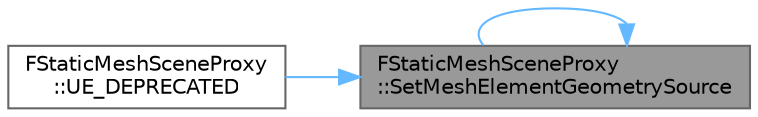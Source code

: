 digraph "FStaticMeshSceneProxy::SetMeshElementGeometrySource"
{
 // INTERACTIVE_SVG=YES
 // LATEX_PDF_SIZE
  bgcolor="transparent";
  edge [fontname=Helvetica,fontsize=10,labelfontname=Helvetica,labelfontsize=10];
  node [fontname=Helvetica,fontsize=10,shape=box,height=0.2,width=0.4];
  rankdir="RL";
  Node1 [id="Node000001",label="FStaticMeshSceneProxy\l::SetMeshElementGeometrySource",height=0.2,width=0.4,color="gray40", fillcolor="grey60", style="filled", fontcolor="black",tooltip="Configures mesh batch vertex / index state."];
  Node1 -> Node1 [id="edge1_Node000001_Node000001",dir="back",color="steelblue1",style="solid",tooltip=" "];
  Node1 -> Node2 [id="edge2_Node000001_Node000002",dir="back",color="steelblue1",style="solid",tooltip=" "];
  Node2 [id="Node000002",label="FStaticMeshSceneProxy\l::UE_DEPRECATED",height=0.2,width=0.4,color="grey40", fillcolor="white", style="filled",URL="$df/d69/classFStaticMeshSceneProxy.html#ab1be0ce6dcac574131f7386816acb13f",tooltip=" "];
}
